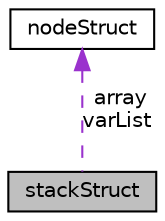 digraph "stackStruct"
{
 // LATEX_PDF_SIZE
  edge [fontname="Helvetica",fontsize="10",labelfontname="Helvetica",labelfontsize="10"];
  node [fontname="Helvetica",fontsize="10",shape=record];
  Node1 [label="stackStruct",height=0.2,width=0.4,color="black", fillcolor="grey75", style="filled", fontcolor="black",tooltip=" "];
  Node2 -> Node1 [dir="back",color="darkorchid3",fontsize="10",style="dashed",label=" array\nvarList" ,fontname="Helvetica"];
  Node2 [label="nodeStruct",height=0.2,width=0.4,color="black", fillcolor="white", style="filled",URL="$structnodeStruct.html",tooltip=" "];
}
